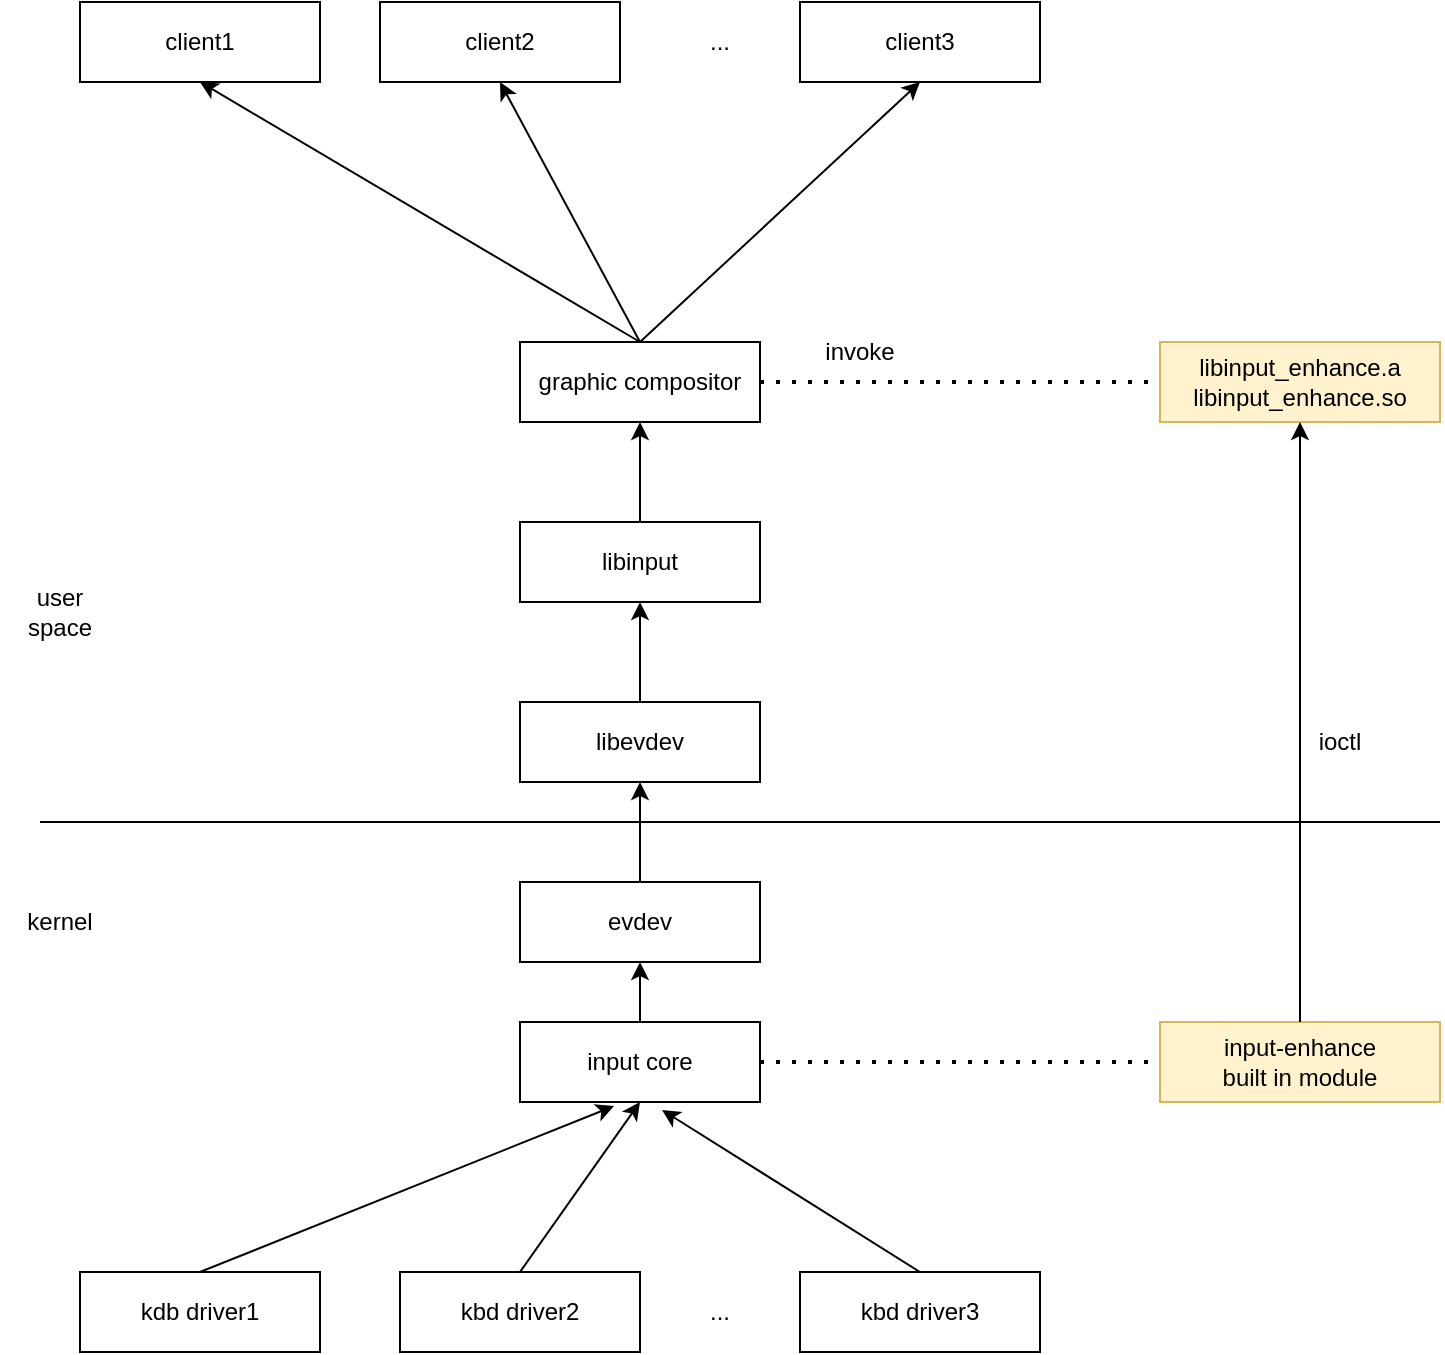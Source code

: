 <mxfile version="24.7.16">
  <diagram name="第 1 页" id="wdvR4C0qIUrqQW8k-UTv">
    <mxGraphModel dx="2261" dy="1911" grid="1" gridSize="10" guides="1" tooltips="1" connect="1" arrows="1" fold="1" page="1" pageScale="1" pageWidth="827" pageHeight="1169" math="0" shadow="0">
      <root>
        <mxCell id="0" />
        <mxCell id="1" parent="0" />
        <mxCell id="1ddjSxnr8l98ZfU4l-Zb-1" value="" style="endArrow=none;html=1;rounded=0;" parent="1" edge="1">
          <mxGeometry width="50" height="50" relative="1" as="geometry">
            <mxPoint x="10" y="320" as="sourcePoint" />
            <mxPoint x="710" y="320" as="targetPoint" />
          </mxGeometry>
        </mxCell>
        <mxCell id="1ddjSxnr8l98ZfU4l-Zb-2" value="user space" style="text;html=1;strokeColor=none;fillColor=none;align=center;verticalAlign=middle;whiteSpace=wrap;rounded=0;" parent="1" vertex="1">
          <mxGeometry x="-10" y="200" width="60" height="30" as="geometry" />
        </mxCell>
        <mxCell id="1ddjSxnr8l98ZfU4l-Zb-3" value="kernel" style="text;html=1;strokeColor=none;fillColor=none;align=center;verticalAlign=middle;whiteSpace=wrap;rounded=0;" parent="1" vertex="1">
          <mxGeometry x="-10" y="355" width="60" height="30" as="geometry" />
        </mxCell>
        <mxCell id="1ddjSxnr8l98ZfU4l-Zb-4" value="evdev" style="rounded=0;whiteSpace=wrap;html=1;" parent="1" vertex="1">
          <mxGeometry x="250" y="350" width="120" height="40" as="geometry" />
        </mxCell>
        <mxCell id="1ddjSxnr8l98ZfU4l-Zb-5" value="libevdev" style="rounded=0;whiteSpace=wrap;html=1;" parent="1" vertex="1">
          <mxGeometry x="250" y="260" width="120" height="40" as="geometry" />
        </mxCell>
        <mxCell id="1ddjSxnr8l98ZfU4l-Zb-6" value="libinput" style="rounded=0;whiteSpace=wrap;html=1;" parent="1" vertex="1">
          <mxGeometry x="250" y="170" width="120" height="40" as="geometry" />
        </mxCell>
        <mxCell id="1ddjSxnr8l98ZfU4l-Zb-7" value="graphic compositor" style="rounded=0;whiteSpace=wrap;html=1;" parent="1" vertex="1">
          <mxGeometry x="250" y="80" width="120" height="40" as="geometry" />
        </mxCell>
        <mxCell id="1ddjSxnr8l98ZfU4l-Zb-8" value="" style="endArrow=classic;html=1;rounded=0;entryX=0.5;entryY=1;entryDx=0;entryDy=0;" parent="1" source="1ddjSxnr8l98ZfU4l-Zb-4" target="1ddjSxnr8l98ZfU4l-Zb-5" edge="1">
          <mxGeometry width="50" height="50" relative="1" as="geometry">
            <mxPoint x="390" y="330" as="sourcePoint" />
            <mxPoint x="440" y="280" as="targetPoint" />
          </mxGeometry>
        </mxCell>
        <mxCell id="1ddjSxnr8l98ZfU4l-Zb-9" value="" style="endArrow=classic;html=1;rounded=0;entryX=0.5;entryY=1;entryDx=0;entryDy=0;" parent="1" source="1ddjSxnr8l98ZfU4l-Zb-5" target="1ddjSxnr8l98ZfU4l-Zb-6" edge="1">
          <mxGeometry width="50" height="50" relative="1" as="geometry">
            <mxPoint x="280" y="270" as="sourcePoint" />
            <mxPoint x="330" y="220" as="targetPoint" />
          </mxGeometry>
        </mxCell>
        <mxCell id="1ddjSxnr8l98ZfU4l-Zb-10" value="" style="endArrow=classic;html=1;rounded=0;exitX=0.5;exitY=0;exitDx=0;exitDy=0;entryX=0.5;entryY=1;entryDx=0;entryDy=0;" parent="1" source="1ddjSxnr8l98ZfU4l-Zb-6" target="1ddjSxnr8l98ZfU4l-Zb-7" edge="1">
          <mxGeometry width="50" height="50" relative="1" as="geometry">
            <mxPoint x="210" y="180" as="sourcePoint" />
            <mxPoint x="260" y="130" as="targetPoint" />
          </mxGeometry>
        </mxCell>
        <mxCell id="1ddjSxnr8l98ZfU4l-Zb-12" value="client2" style="rounded=0;whiteSpace=wrap;html=1;" parent="1" vertex="1">
          <mxGeometry x="180" y="-90" width="120" height="40" as="geometry" />
        </mxCell>
        <mxCell id="1ddjSxnr8l98ZfU4l-Zb-13" value="client1" style="rounded=0;whiteSpace=wrap;html=1;" parent="1" vertex="1">
          <mxGeometry x="30" y="-90" width="120" height="40" as="geometry" />
        </mxCell>
        <mxCell id="1ddjSxnr8l98ZfU4l-Zb-14" value="client3" style="rounded=0;whiteSpace=wrap;html=1;" parent="1" vertex="1">
          <mxGeometry x="390" y="-90" width="120" height="40" as="geometry" />
        </mxCell>
        <mxCell id="1ddjSxnr8l98ZfU4l-Zb-15" value="..." style="text;html=1;strokeColor=none;fillColor=none;align=center;verticalAlign=middle;whiteSpace=wrap;rounded=0;" parent="1" vertex="1">
          <mxGeometry x="320" y="-85" width="60" height="30" as="geometry" />
        </mxCell>
        <mxCell id="1ddjSxnr8l98ZfU4l-Zb-16" value="libinput_enhance.a&lt;br&gt;libinput_enhance.so" style="rounded=0;whiteSpace=wrap;html=1;fillColor=#fff2cc;strokeColor=#d6b656;" parent="1" vertex="1">
          <mxGeometry x="570" y="80" width="140" height="40" as="geometry" />
        </mxCell>
        <mxCell id="1ddjSxnr8l98ZfU4l-Zb-24" value="" style="endArrow=classic;html=1;rounded=0;entryX=0.5;entryY=1;entryDx=0;entryDy=0;exitX=0.5;exitY=0;exitDx=0;exitDy=0;" parent="1" source="1ddjSxnr8l98ZfU4l-Zb-7" target="1ddjSxnr8l98ZfU4l-Zb-13" edge="1">
          <mxGeometry width="50" height="50" relative="1" as="geometry">
            <mxPoint x="80" as="sourcePoint" />
            <mxPoint x="130" y="-50" as="targetPoint" />
          </mxGeometry>
        </mxCell>
        <mxCell id="1ddjSxnr8l98ZfU4l-Zb-25" value="" style="endArrow=classic;html=1;rounded=0;entryX=0.5;entryY=1;entryDx=0;entryDy=0;exitX=0.5;exitY=0;exitDx=0;exitDy=0;" parent="1" source="1ddjSxnr8l98ZfU4l-Zb-7" target="1ddjSxnr8l98ZfU4l-Zb-12" edge="1">
          <mxGeometry width="50" height="50" relative="1" as="geometry">
            <mxPoint x="390" y="170" as="sourcePoint" />
            <mxPoint x="440" y="120" as="targetPoint" />
          </mxGeometry>
        </mxCell>
        <mxCell id="1ddjSxnr8l98ZfU4l-Zb-26" value="" style="endArrow=classic;html=1;rounded=0;exitX=0.5;exitY=0;exitDx=0;exitDy=0;entryX=0.5;entryY=1;entryDx=0;entryDy=0;" parent="1" source="1ddjSxnr8l98ZfU4l-Zb-7" target="1ddjSxnr8l98ZfU4l-Zb-14" edge="1">
          <mxGeometry width="50" height="50" relative="1" as="geometry">
            <mxPoint x="410" as="sourcePoint" />
            <mxPoint x="460" y="-50" as="targetPoint" />
          </mxGeometry>
        </mxCell>
        <mxCell id="1ddjSxnr8l98ZfU4l-Zb-27" value="" style="endArrow=none;dashed=1;html=1;dashPattern=1 3;strokeWidth=2;rounded=0;entryX=0;entryY=0.5;entryDx=0;entryDy=0;exitX=1;exitY=0.5;exitDx=0;exitDy=0;" parent="1" source="1ddjSxnr8l98ZfU4l-Zb-7" target="1ddjSxnr8l98ZfU4l-Zb-16" edge="1">
          <mxGeometry width="50" height="50" relative="1" as="geometry">
            <mxPoint x="390" y="170" as="sourcePoint" />
            <mxPoint x="440" y="120" as="targetPoint" />
          </mxGeometry>
        </mxCell>
        <mxCell id="1ddjSxnr8l98ZfU4l-Zb-28" value="invoke" style="text;html=1;strokeColor=none;fillColor=none;align=center;verticalAlign=middle;whiteSpace=wrap;rounded=0;" parent="1" vertex="1">
          <mxGeometry x="390" y="70" width="60" height="30" as="geometry" />
        </mxCell>
        <mxCell id="1ddjSxnr8l98ZfU4l-Zb-29" value="input core" style="rounded=0;whiteSpace=wrap;html=1;" parent="1" vertex="1">
          <mxGeometry x="250" y="420" width="120" height="40" as="geometry" />
        </mxCell>
        <mxCell id="1ddjSxnr8l98ZfU4l-Zb-30" value="" style="endArrow=classic;html=1;rounded=0;" parent="1" source="1ddjSxnr8l98ZfU4l-Zb-29" edge="1">
          <mxGeometry width="50" height="50" relative="1" as="geometry">
            <mxPoint x="270" y="440" as="sourcePoint" />
            <mxPoint x="310" y="390" as="targetPoint" />
          </mxGeometry>
        </mxCell>
        <mxCell id="1ddjSxnr8l98ZfU4l-Zb-31" value="kdb driver1" style="rounded=0;whiteSpace=wrap;html=1;" parent="1" vertex="1">
          <mxGeometry x="30" y="545" width="120" height="40" as="geometry" />
        </mxCell>
        <mxCell id="1ddjSxnr8l98ZfU4l-Zb-32" value="kbd driver2" style="rounded=0;whiteSpace=wrap;html=1;" parent="1" vertex="1">
          <mxGeometry x="190" y="545" width="120" height="40" as="geometry" />
        </mxCell>
        <mxCell id="1ddjSxnr8l98ZfU4l-Zb-33" value="..." style="text;html=1;strokeColor=none;fillColor=none;align=center;verticalAlign=middle;whiteSpace=wrap;rounded=0;" parent="1" vertex="1">
          <mxGeometry x="320" y="550" width="60" height="30" as="geometry" />
        </mxCell>
        <mxCell id="1ddjSxnr8l98ZfU4l-Zb-34" value="kbd driver3" style="rounded=0;whiteSpace=wrap;html=1;" parent="1" vertex="1">
          <mxGeometry x="390" y="545" width="120" height="40" as="geometry" />
        </mxCell>
        <mxCell id="1ddjSxnr8l98ZfU4l-Zb-35" value="input-enhance&lt;br&gt;built in module" style="rounded=0;whiteSpace=wrap;html=1;fillColor=#fff2cc;strokeColor=#d6b656;" parent="1" vertex="1">
          <mxGeometry x="570" y="420" width="140" height="40" as="geometry" />
        </mxCell>
        <mxCell id="1ddjSxnr8l98ZfU4l-Zb-36" value="" style="endArrow=classic;html=1;rounded=0;entryX=0.392;entryY=1.05;entryDx=0;entryDy=0;entryPerimeter=0;exitX=0.5;exitY=0;exitDx=0;exitDy=0;" parent="1" source="1ddjSxnr8l98ZfU4l-Zb-31" target="1ddjSxnr8l98ZfU4l-Zb-29" edge="1">
          <mxGeometry width="50" height="50" relative="1" as="geometry">
            <mxPoint x="160" y="540" as="sourcePoint" />
            <mxPoint x="210" y="450" as="targetPoint" />
          </mxGeometry>
        </mxCell>
        <mxCell id="1ddjSxnr8l98ZfU4l-Zb-37" value="" style="endArrow=classic;html=1;rounded=0;entryX=0.5;entryY=1;entryDx=0;entryDy=0;exitX=0.5;exitY=0;exitDx=0;exitDy=0;" parent="1" source="1ddjSxnr8l98ZfU4l-Zb-32" target="1ddjSxnr8l98ZfU4l-Zb-29" edge="1">
          <mxGeometry width="50" height="50" relative="1" as="geometry">
            <mxPoint x="330" y="540" as="sourcePoint" />
            <mxPoint x="350" y="500" as="targetPoint" />
          </mxGeometry>
        </mxCell>
        <mxCell id="1ddjSxnr8l98ZfU4l-Zb-38" value="" style="endArrow=classic;html=1;rounded=0;entryX=0.592;entryY=1.1;entryDx=0;entryDy=0;entryPerimeter=0;exitX=0.5;exitY=0;exitDx=0;exitDy=0;" parent="1" source="1ddjSxnr8l98ZfU4l-Zb-34" target="1ddjSxnr8l98ZfU4l-Zb-29" edge="1">
          <mxGeometry width="50" height="50" relative="1" as="geometry">
            <mxPoint x="350" y="530" as="sourcePoint" />
            <mxPoint x="-50" y="390" as="targetPoint" />
          </mxGeometry>
        </mxCell>
        <mxCell id="1ddjSxnr8l98ZfU4l-Zb-39" value="" style="endArrow=none;dashed=1;html=1;dashPattern=1 3;strokeWidth=2;rounded=0;entryX=0;entryY=0.5;entryDx=0;entryDy=0;exitX=1;exitY=0.5;exitDx=0;exitDy=0;" parent="1" source="1ddjSxnr8l98ZfU4l-Zb-29" target="1ddjSxnr8l98ZfU4l-Zb-35" edge="1">
          <mxGeometry width="50" height="50" relative="1" as="geometry">
            <mxPoint x="500" y="500" as="sourcePoint" />
            <mxPoint x="550" y="450" as="targetPoint" />
          </mxGeometry>
        </mxCell>
        <mxCell id="1ddjSxnr8l98ZfU4l-Zb-43" value="" style="endArrow=classic;html=1;rounded=0;exitX=0.5;exitY=0;exitDx=0;exitDy=0;entryX=0.5;entryY=1;entryDx=0;entryDy=0;" parent="1" source="1ddjSxnr8l98ZfU4l-Zb-35" target="1ddjSxnr8l98ZfU4l-Zb-16" edge="1">
          <mxGeometry width="50" height="50" relative="1" as="geometry">
            <mxPoint x="620" y="420" as="sourcePoint" />
            <mxPoint x="670" y="370" as="targetPoint" />
          </mxGeometry>
        </mxCell>
        <mxCell id="1ddjSxnr8l98ZfU4l-Zb-46" value="ioctl" style="text;html=1;strokeColor=none;fillColor=none;align=center;verticalAlign=middle;whiteSpace=wrap;rounded=0;" parent="1" vertex="1">
          <mxGeometry x="630" y="265" width="60" height="30" as="geometry" />
        </mxCell>
      </root>
    </mxGraphModel>
  </diagram>
</mxfile>
